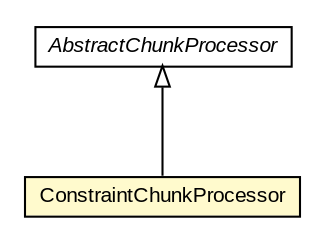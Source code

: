 #!/usr/local/bin/dot
#
# Class diagram 
# Generated by UMLGraph version R5_6-24-gf6e263 (http://www.umlgraph.org/)
#

digraph G {
	edge [fontname="arial",fontsize=10,labelfontname="arial",labelfontsize=10];
	node [fontname="arial",fontsize=10,shape=plaintext];
	nodesep=0.25;
	ranksep=0.5;
	// edu.arizona.biosemantics.semanticmarkup.markupelement.description.ling.extract.AbstractChunkProcessor
	c48728 [label=<<table title="edu.arizona.biosemantics.semanticmarkup.markupelement.description.ling.extract.AbstractChunkProcessor" border="0" cellborder="1" cellspacing="0" cellpadding="2" port="p" href="../AbstractChunkProcessor.html">
		<tr><td><table border="0" cellspacing="0" cellpadding="1">
<tr><td align="center" balign="center"><font face="arial italic"> AbstractChunkProcessor </font></td></tr>
		</table></td></tr>
		</table>>, URL="../AbstractChunkProcessor.html", fontname="arial", fontcolor="black", fontsize=10.0];
	// edu.arizona.biosemantics.semanticmarkup.markupelement.description.ling.extract.lib.ConstraintChunkProcessor
	c48752 [label=<<table title="edu.arizona.biosemantics.semanticmarkup.markupelement.description.ling.extract.lib.ConstraintChunkProcessor" border="0" cellborder="1" cellspacing="0" cellpadding="2" port="p" bgcolor="lemonChiffon" href="./ConstraintChunkProcessor.html">
		<tr><td><table border="0" cellspacing="0" cellpadding="1">
<tr><td align="center" balign="center"> ConstraintChunkProcessor </td></tr>
		</table></td></tr>
		</table>>, URL="./ConstraintChunkProcessor.html", fontname="arial", fontcolor="black", fontsize=10.0];
	//edu.arizona.biosemantics.semanticmarkup.markupelement.description.ling.extract.lib.ConstraintChunkProcessor extends edu.arizona.biosemantics.semanticmarkup.markupelement.description.ling.extract.AbstractChunkProcessor
	c48728:p -> c48752:p [dir=back,arrowtail=empty];
}

